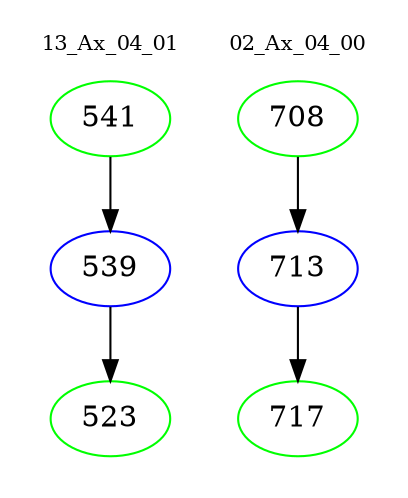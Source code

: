 digraph{
subgraph cluster_0 {
color = white
label = "13_Ax_04_01";
fontsize=10;
T0_541 [label="541", color="green"]
T0_541 -> T0_539 [color="black"]
T0_539 [label="539", color="blue"]
T0_539 -> T0_523 [color="black"]
T0_523 [label="523", color="green"]
}
subgraph cluster_1 {
color = white
label = "02_Ax_04_00";
fontsize=10;
T1_708 [label="708", color="green"]
T1_708 -> T1_713 [color="black"]
T1_713 [label="713", color="blue"]
T1_713 -> T1_717 [color="black"]
T1_717 [label="717", color="green"]
}
}
